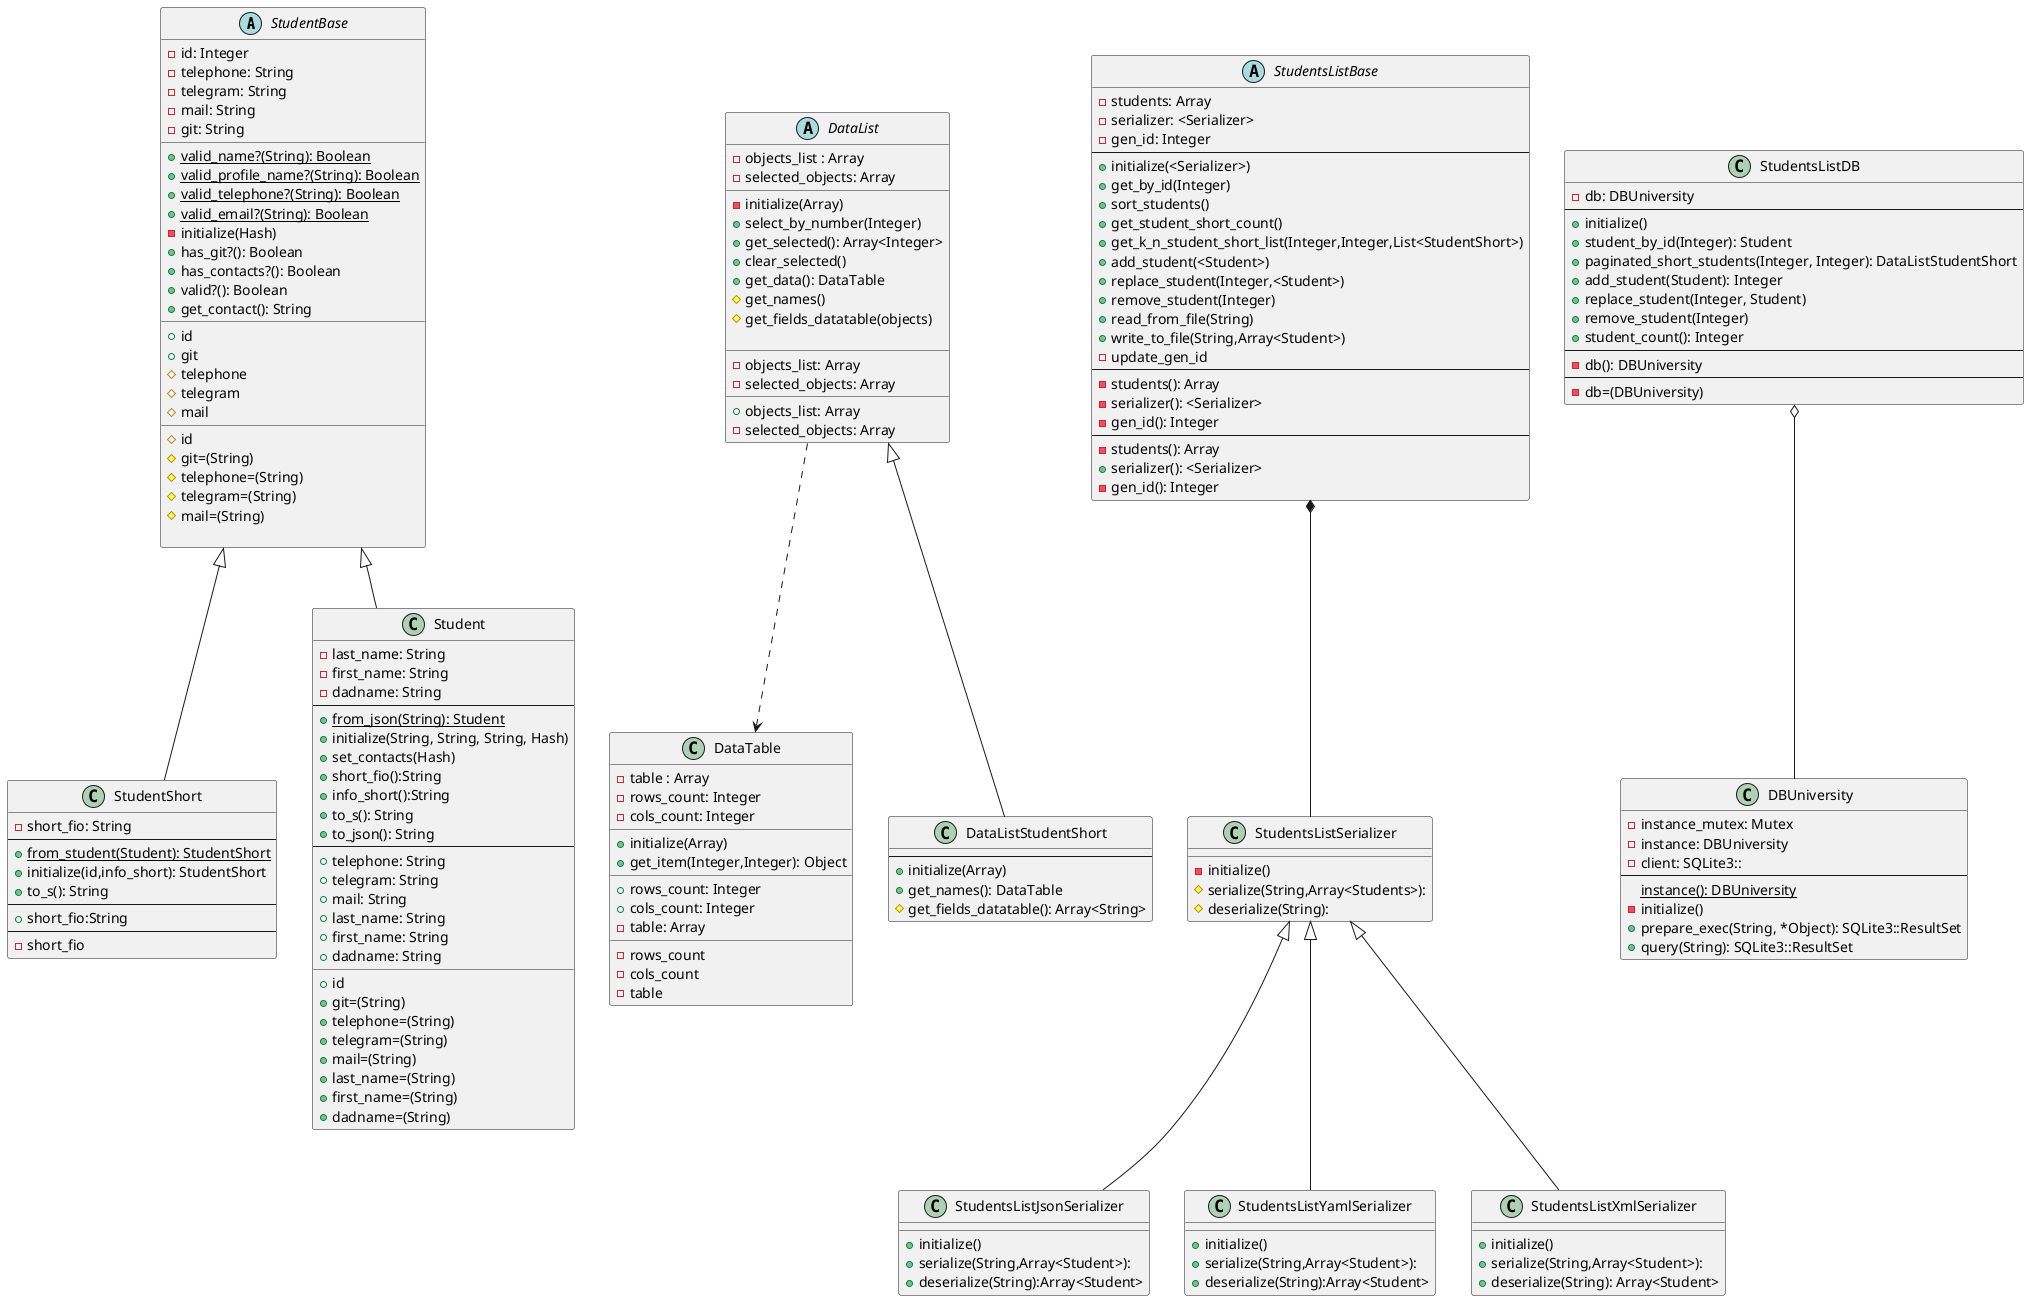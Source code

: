 @startuml
'https://plantuml.com/class-diagram
abstract class StudentBase {
    -id: Integer
    -telephone: String
    -telegram: String
    -mail: String
    -git: String
    __
    +{static}valid_name?(String): Boolean
    +{static}valid_profile_name?(String): Boolean
    +{static}valid_telephone?(String): Boolean
    +{static}valid_email?(String): Boolean
    -initialize(Hash)
    +has_git?(): Boolean
    +has_contacts?(): Boolean
    +valid?(): Boolean
    +get_contact(): String
    __
    +id
    +git
    #telephone
    #telegram
    #mail
    __
    #id
    #git=(String)
    #telephone=(String)
    #telegram=(String)
    #mail=(String)

}
class StudentShort extends StudentBase {
    -short_fio: String
    --
    +{static}from_student(Student): StudentShort
    +initialize(id,info_short): StudentShort
    +to_s(): String
    --
    +short_fio:String
    --
    -short_fio
}
class Student extends StudentBase{
    -last_name: String
    -first_name: String
    -dadname: String
    --
    +{static}from_json(String): Student
    +initialize(String, String, String, Hash)
    +set_contacts(Hash)
    +short_fio():String
    +info_short():String
    +to_s(): String
    +to_json(): String
    --
    +telephone: String
    +telegram: String
    +mail: String
    +last_name: String
    +first_name: String
    +dadname: String
    __
    +id
    +git=(String)
    +telephone=(String)
    +telegram=(String)
    +mail=(String)
    +last_name=(String)
    +first_name=(String)
    +dadname=(String)
}

class DataTable{
    -table : Array
    -rows_count: Integer
    -cols_count: Integer
    __
    +initialize(Array)
    +get_item(Integer,Integer): Object
    __
    +rows_count: Integer
    +cols_count: Integer
    -table: Array
    __
    -rows_count
    -cols_count
    -table
}
abstract class DataList{
    -objects_list : Array
    -selected_objects: Array
    __
    -initialize(Array)
    +select_by_number(Integer)
    +get_selected(): Array<Integer>
    +clear_selected()
    +get_data(): DataTable
    #get_names()
    #get_fields_datatable(objects)

    __
    -objects_list: Array
    -selected_objects: Array
    __
    +objects_list: Array
    -selected_objects: Array
}

class DataListStudentShort extends DataList{
    --
    +initialize(Array)
    +get_names(): DataTable
    #get_fields_datatable(): Array<String>
}

abstract class StudentsListBase{
    -students: Array
    -serializer: <Serializer>
    -gen_id: Integer
    --
    +initialize(<Serializer>)
    +get_by_id(Integer)
    +sort_students()
    +get_student_short_count()
    +get_k_n_student_short_list(Integer,Integer,List<StudentShort>)
    +add_student(<Student>)
    +replace_student(Integer,<Student>)
    +remove_student(Integer)
    +read_from_file(String)
    +write_to_file(String,Array<Student>)
    -update_gen_id
    --
    -students(): Array
    -serializer(): <Serializer>
    -gen_id(): Integer
    --
    -students(): Array
    +serializer(): <Serializer>
    -gen_id(): Integer
}

class StudentsListSerializer{
    -initialize()
    #serialize(String,Array<Students>):
    #deserialize(String):
}

class StudentsListJsonSerializer extends StudentsListSerializer{
    +initialize()
    +serialize(String,Array<Student>):
    +deserialize(String):Array<Student>
}

class StudentsListYamlSerializer extends StudentsListSerializer{
    +initialize()
    +serialize(String,Array<Student>):
    +deserialize(String):Array<Student>
}

class StudentsListXmlSerializer extends StudentsListSerializer{
    +initialize()
    +serialize(String,Array<Student>):
    +deserialize(String): Array<Student>
}

class DBUniversity {
    -instance_mutex: Mutex
    -instance: DBUniversity
    -client: SQLite3::
    --
    {static}instance(): DBUniversity
    -initialize()
    +prepare_exec(String, *Object): SQLite3::ResultSet
    +query(String): SQLite3::ResultSet
}
class StudentsListDB {
    -db: DBUniversity
    --
    +initialize()
    +student_by_id(Integer): Student
    +paginated_short_students(Integer, Integer): DataListStudentShort
    +add_student(Student): Integer
    +replace_student(Integer, Student)
    +remove_student(Integer)
    +student_count(): Integer
    --
    -db(): DBUniversity
    --
    -db=(DBUniversity)
}



DataList ..> DataTable
StudentsListBase *-- StudentsListSerializer
StudentsListDB o-- DBUniversity
@enduml